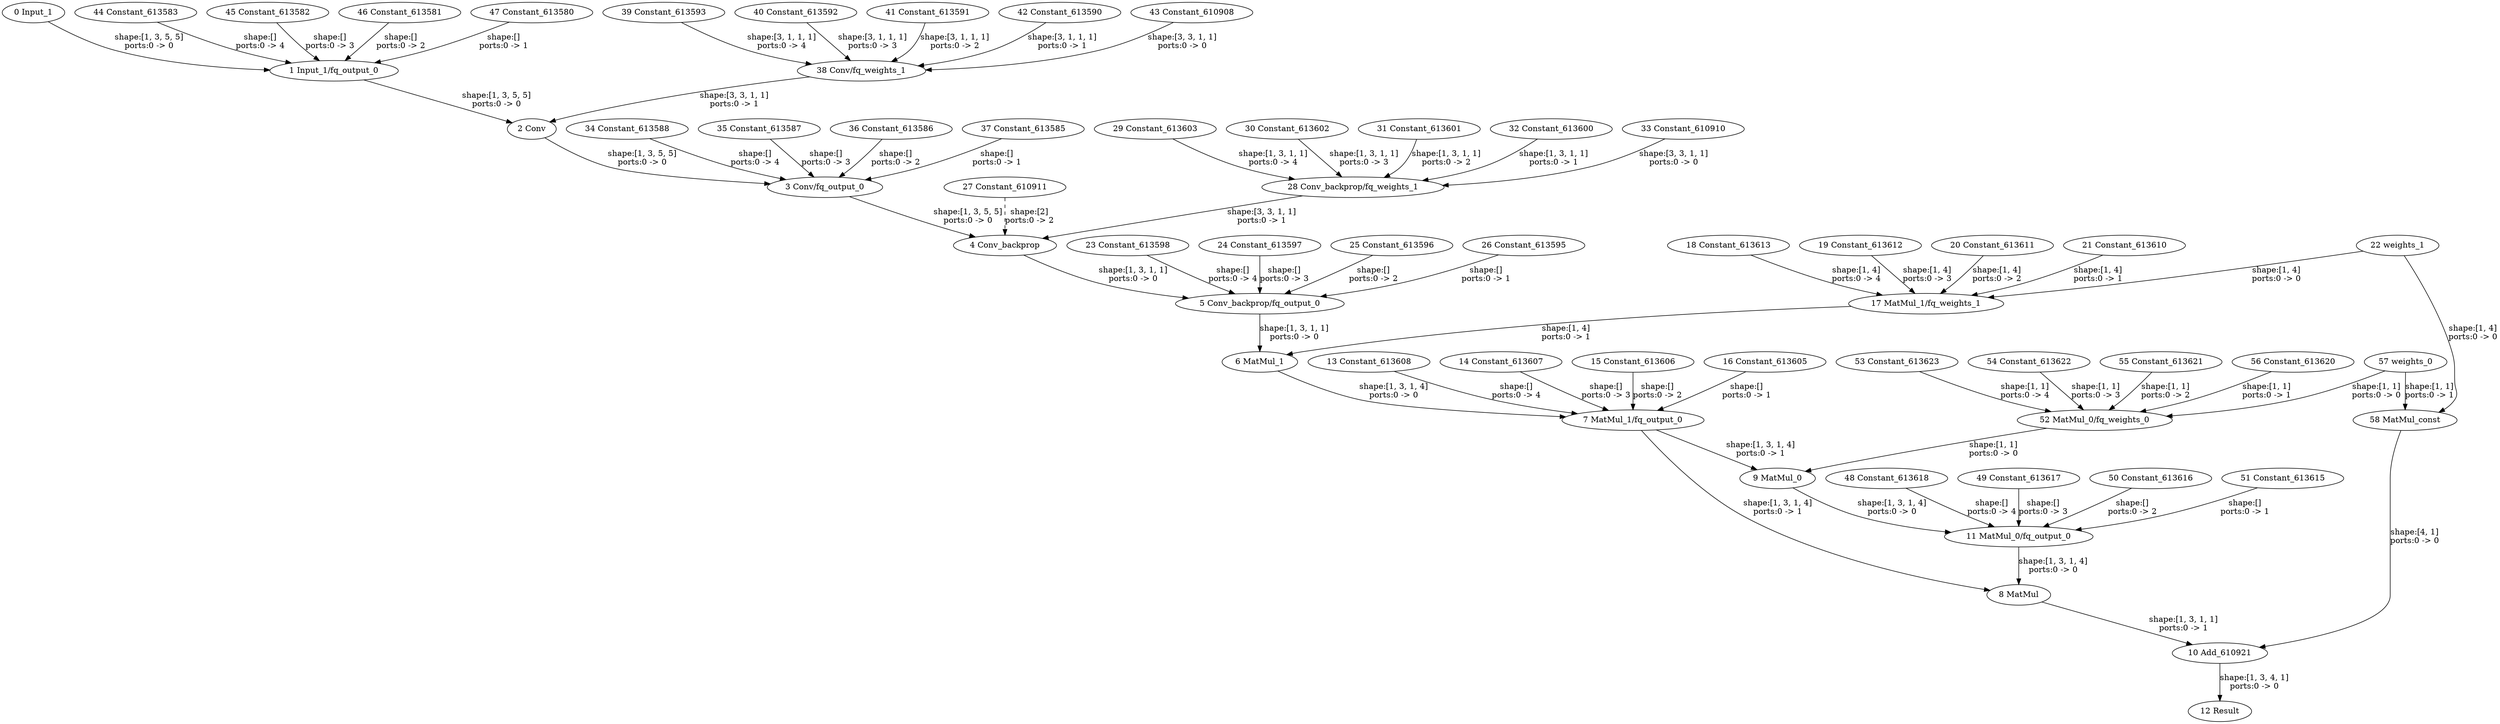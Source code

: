 strict digraph  {
"0 Input_1" [id=0, type=Parameter];
"1 Input_1/fq_output_0" [id=1, type=FakeQuantize];
"2 Conv" [id=2, type=Convolution];
"3 Conv/fq_output_0" [id=3, type=FakeQuantize];
"4 Conv_backprop" [id=4, type=ConvolutionBackpropData];
"5 Conv_backprop/fq_output_0" [id=5, type=FakeQuantize];
"6 MatMul_1" [id=6, type=MatMul];
"7 MatMul_1/fq_output_0" [id=7, type=FakeQuantize];
"8 MatMul" [id=8, type=MatMul];
"9 MatMul_0" [id=9, type=MatMul];
"10 Add_610921" [id=10, type=Add];
"11 MatMul_0/fq_output_0" [id=11, type=FakeQuantize];
"12 Result" [id=12, type=Result];
"13 Constant_613608" [id=13, type=Constant];
"14 Constant_613607" [id=14, type=Constant];
"15 Constant_613606" [id=15, type=Constant];
"16 Constant_613605" [id=16, type=Constant];
"17 MatMul_1/fq_weights_1" [id=17, type=FakeQuantize];
"18 Constant_613613" [id=18, type=Constant];
"19 Constant_613612" [id=19, type=Constant];
"20 Constant_613611" [id=20, type=Constant];
"21 Constant_613610" [id=21, type=Constant];
"22 weights_1" [id=22, type=Constant];
"23 Constant_613598" [id=23, type=Constant];
"24 Constant_613597" [id=24, type=Constant];
"25 Constant_613596" [id=25, type=Constant];
"26 Constant_613595" [id=26, type=Constant];
"27 Constant_610911" [id=27, type=Constant];
"28 Conv_backprop/fq_weights_1" [id=28, type=FakeQuantize];
"29 Constant_613603" [id=29, type=Constant];
"30 Constant_613602" [id=30, type=Constant];
"31 Constant_613601" [id=31, type=Constant];
"32 Constant_613600" [id=32, type=Constant];
"33 Constant_610910" [id=33, type=Constant];
"34 Constant_613588" [id=34, type=Constant];
"35 Constant_613587" [id=35, type=Constant];
"36 Constant_613586" [id=36, type=Constant];
"37 Constant_613585" [id=37, type=Constant];
"38 Conv/fq_weights_1" [id=38, type=FakeQuantize];
"39 Constant_613593" [id=39, type=Constant];
"40 Constant_613592" [id=40, type=Constant];
"41 Constant_613591" [id=41, type=Constant];
"42 Constant_613590" [id=42, type=Constant];
"43 Constant_610908" [id=43, type=Constant];
"44 Constant_613583" [id=44, type=Constant];
"45 Constant_613582" [id=45, type=Constant];
"46 Constant_613581" [id=46, type=Constant];
"47 Constant_613580" [id=47, type=Constant];
"48 Constant_613618" [id=48, type=Constant];
"49 Constant_613617" [id=49, type=Constant];
"50 Constant_613616" [id=50, type=Constant];
"51 Constant_613615" [id=51, type=Constant];
"52 MatMul_0/fq_weights_0" [id=52, type=FakeQuantize];
"53 Constant_613623" [id=53, type=Constant];
"54 Constant_613622" [id=54, type=Constant];
"55 Constant_613621" [id=55, type=Constant];
"56 Constant_613620" [id=56, type=Constant];
"57 weights_0" [id=57, type=Constant];
"58 MatMul_const" [id=58, type=MatMul];
"0 Input_1" -> "1 Input_1/fq_output_0"  [label="shape:[1, 3, 5, 5]\nports:0 -> 0", style=solid];
"1 Input_1/fq_output_0" -> "2 Conv"  [label="shape:[1, 3, 5, 5]\nports:0 -> 0", style=solid];
"2 Conv" -> "3 Conv/fq_output_0"  [label="shape:[1, 3, 5, 5]\nports:0 -> 0", style=solid];
"3 Conv/fq_output_0" -> "4 Conv_backprop"  [label="shape:[1, 3, 5, 5]\nports:0 -> 0", style=solid];
"4 Conv_backprop" -> "5 Conv_backprop/fq_output_0"  [label="shape:[1, 3, 1, 1]\nports:0 -> 0", style=solid];
"5 Conv_backprop/fq_output_0" -> "6 MatMul_1"  [label="shape:[1, 3, 1, 1]\nports:0 -> 0", style=solid];
"6 MatMul_1" -> "7 MatMul_1/fq_output_0"  [label="shape:[1, 3, 1, 4]\nports:0 -> 0", style=solid];
"7 MatMul_1/fq_output_0" -> "8 MatMul"  [label="shape:[1, 3, 1, 4]\nports:0 -> 1", style=solid];
"7 MatMul_1/fq_output_0" -> "9 MatMul_0"  [label="shape:[1, 3, 1, 4]\nports:0 -> 1", style=solid];
"8 MatMul" -> "10 Add_610921"  [label="shape:[1, 3, 1, 1]\nports:0 -> 1", style=solid];
"9 MatMul_0" -> "11 MatMul_0/fq_output_0"  [label="shape:[1, 3, 1, 4]\nports:0 -> 0", style=solid];
"10 Add_610921" -> "12 Result"  [label="shape:[1, 3, 4, 1]\nports:0 -> 0", style=solid];
"11 MatMul_0/fq_output_0" -> "8 MatMul"  [label="shape:[1, 3, 1, 4]\nports:0 -> 0", style=solid];
"13 Constant_613608" -> "7 MatMul_1/fq_output_0"  [label="shape:[]\nports:0 -> 4", style=solid];
"14 Constant_613607" -> "7 MatMul_1/fq_output_0"  [label="shape:[]\nports:0 -> 3", style=solid];
"15 Constant_613606" -> "7 MatMul_1/fq_output_0"  [label="shape:[]\nports:0 -> 2", style=solid];
"16 Constant_613605" -> "7 MatMul_1/fq_output_0"  [label="shape:[]\nports:0 -> 1", style=solid];
"17 MatMul_1/fq_weights_1" -> "6 MatMul_1"  [label="shape:[1, 4]\nports:0 -> 1", style=solid];
"18 Constant_613613" -> "17 MatMul_1/fq_weights_1"  [label="shape:[1, 4]\nports:0 -> 4", style=solid];
"19 Constant_613612" -> "17 MatMul_1/fq_weights_1"  [label="shape:[1, 4]\nports:0 -> 3", style=solid];
"20 Constant_613611" -> "17 MatMul_1/fq_weights_1"  [label="shape:[1, 4]\nports:0 -> 2", style=solid];
"21 Constant_613610" -> "17 MatMul_1/fq_weights_1"  [label="shape:[1, 4]\nports:0 -> 1", style=solid];
"22 weights_1" -> "17 MatMul_1/fq_weights_1"  [label="shape:[1, 4]\nports:0 -> 0", style=solid];
"22 weights_1" -> "58 MatMul_const"  [label="shape:[1, 4]\nports:0 -> 0", style=solid];
"23 Constant_613598" -> "5 Conv_backprop/fq_output_0"  [label="shape:[]\nports:0 -> 4", style=solid];
"24 Constant_613597" -> "5 Conv_backprop/fq_output_0"  [label="shape:[]\nports:0 -> 3", style=solid];
"25 Constant_613596" -> "5 Conv_backprop/fq_output_0"  [label="shape:[]\nports:0 -> 2", style=solid];
"26 Constant_613595" -> "5 Conv_backprop/fq_output_0"  [label="shape:[]\nports:0 -> 1", style=solid];
"27 Constant_610911" -> "4 Conv_backprop"  [label="shape:[2]\nports:0 -> 2", style=dashed];
"28 Conv_backprop/fq_weights_1" -> "4 Conv_backprop"  [label="shape:[3, 3, 1, 1]\nports:0 -> 1", style=solid];
"29 Constant_613603" -> "28 Conv_backprop/fq_weights_1"  [label="shape:[1, 3, 1, 1]\nports:0 -> 4", style=solid];
"30 Constant_613602" -> "28 Conv_backprop/fq_weights_1"  [label="shape:[1, 3, 1, 1]\nports:0 -> 3", style=solid];
"31 Constant_613601" -> "28 Conv_backprop/fq_weights_1"  [label="shape:[1, 3, 1, 1]\nports:0 -> 2", style=solid];
"32 Constant_613600" -> "28 Conv_backprop/fq_weights_1"  [label="shape:[1, 3, 1, 1]\nports:0 -> 1", style=solid];
"33 Constant_610910" -> "28 Conv_backprop/fq_weights_1"  [label="shape:[3, 3, 1, 1]\nports:0 -> 0", style=solid];
"34 Constant_613588" -> "3 Conv/fq_output_0"  [label="shape:[]\nports:0 -> 4", style=solid];
"35 Constant_613587" -> "3 Conv/fq_output_0"  [label="shape:[]\nports:0 -> 3", style=solid];
"36 Constant_613586" -> "3 Conv/fq_output_0"  [label="shape:[]\nports:0 -> 2", style=solid];
"37 Constant_613585" -> "3 Conv/fq_output_0"  [label="shape:[]\nports:0 -> 1", style=solid];
"38 Conv/fq_weights_1" -> "2 Conv"  [label="shape:[3, 3, 1, 1]\nports:0 -> 1", style=solid];
"39 Constant_613593" -> "38 Conv/fq_weights_1"  [label="shape:[3, 1, 1, 1]\nports:0 -> 4", style=solid];
"40 Constant_613592" -> "38 Conv/fq_weights_1"  [label="shape:[3, 1, 1, 1]\nports:0 -> 3", style=solid];
"41 Constant_613591" -> "38 Conv/fq_weights_1"  [label="shape:[3, 1, 1, 1]\nports:0 -> 2", style=solid];
"42 Constant_613590" -> "38 Conv/fq_weights_1"  [label="shape:[3, 1, 1, 1]\nports:0 -> 1", style=solid];
"43 Constant_610908" -> "38 Conv/fq_weights_1"  [label="shape:[3, 3, 1, 1]\nports:0 -> 0", style=solid];
"44 Constant_613583" -> "1 Input_1/fq_output_0"  [label="shape:[]\nports:0 -> 4", style=solid];
"45 Constant_613582" -> "1 Input_1/fq_output_0"  [label="shape:[]\nports:0 -> 3", style=solid];
"46 Constant_613581" -> "1 Input_1/fq_output_0"  [label="shape:[]\nports:0 -> 2", style=solid];
"47 Constant_613580" -> "1 Input_1/fq_output_0"  [label="shape:[]\nports:0 -> 1", style=solid];
"48 Constant_613618" -> "11 MatMul_0/fq_output_0"  [label="shape:[]\nports:0 -> 4", style=solid];
"49 Constant_613617" -> "11 MatMul_0/fq_output_0"  [label="shape:[]\nports:0 -> 3", style=solid];
"50 Constant_613616" -> "11 MatMul_0/fq_output_0"  [label="shape:[]\nports:0 -> 2", style=solid];
"51 Constant_613615" -> "11 MatMul_0/fq_output_0"  [label="shape:[]\nports:0 -> 1", style=solid];
"52 MatMul_0/fq_weights_0" -> "9 MatMul_0"  [label="shape:[1, 1]\nports:0 -> 0", style=solid];
"53 Constant_613623" -> "52 MatMul_0/fq_weights_0"  [label="shape:[1, 1]\nports:0 -> 4", style=solid];
"54 Constant_613622" -> "52 MatMul_0/fq_weights_0"  [label="shape:[1, 1]\nports:0 -> 3", style=solid];
"55 Constant_613621" -> "52 MatMul_0/fq_weights_0"  [label="shape:[1, 1]\nports:0 -> 2", style=solid];
"56 Constant_613620" -> "52 MatMul_0/fq_weights_0"  [label="shape:[1, 1]\nports:0 -> 1", style=solid];
"57 weights_0" -> "52 MatMul_0/fq_weights_0"  [label="shape:[1, 1]\nports:0 -> 0", style=solid];
"57 weights_0" -> "58 MatMul_const"  [label="shape:[1, 1]\nports:0 -> 1", style=solid];
"58 MatMul_const" -> "10 Add_610921"  [label="shape:[4, 1]\nports:0 -> 0", style=solid];
}
